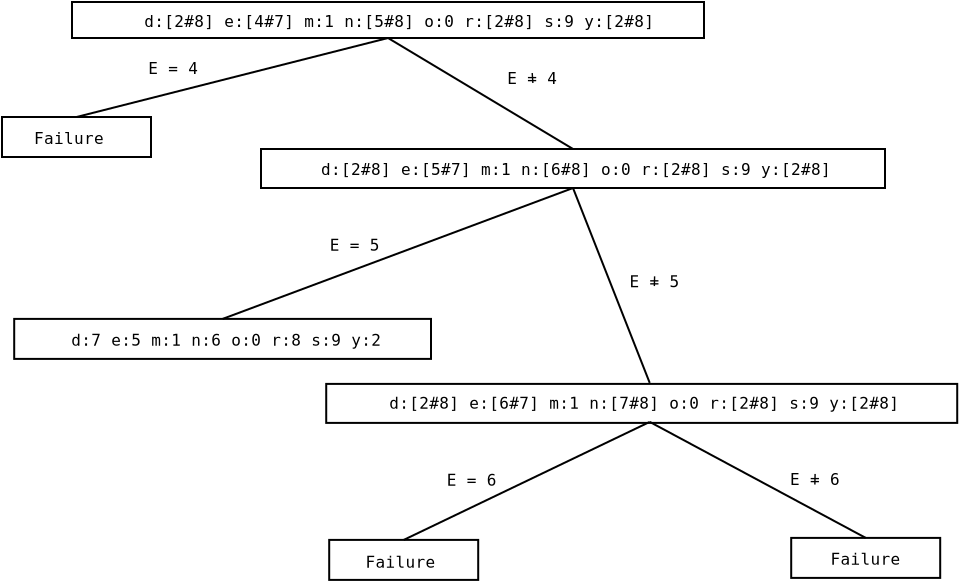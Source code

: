 <?xml version="1.0" encoding="UTF-8"?>
<dia:diagram xmlns:dia="http://www.lysator.liu.se/~alla/dia/">
  <dia:layer name="Hintergrund" visible="true">
    <dia:object type="Standard - Box" version="0" id="O0">
      <dia:attribute name="obj_pos">
        <dia:point val="5.1,1.15"/>
      </dia:attribute>
      <dia:attribute name="obj_bb">
        <dia:rectangle val="5.05,1.1;36.75,3"/>
      </dia:attribute>
      <dia:attribute name="elem_corner">
        <dia:point val="5.1,1.15"/>
      </dia:attribute>
      <dia:attribute name="elem_width">
        <dia:real val="31.6"/>
      </dia:attribute>
      <dia:attribute name="elem_height">
        <dia:real val="1.8"/>
      </dia:attribute>
      <dia:attribute name="show_background">
        <dia:boolean val="true"/>
      </dia:attribute>
    </dia:object>
    <dia:object type="Standard - Box" version="0" id="O1">
      <dia:attribute name="obj_pos">
        <dia:point val="14.55,8.5"/>
      </dia:attribute>
      <dia:attribute name="obj_bb">
        <dia:rectangle val="14.5,8.45;45.8,10.5"/>
      </dia:attribute>
      <dia:attribute name="elem_corner">
        <dia:point val="14.55,8.5"/>
      </dia:attribute>
      <dia:attribute name="elem_width">
        <dia:real val="31.2"/>
      </dia:attribute>
      <dia:attribute name="elem_height">
        <dia:real val="1.95"/>
      </dia:attribute>
      <dia:attribute name="show_background">
        <dia:boolean val="true"/>
      </dia:attribute>
    </dia:object>
    <dia:object type="Standard - Box" version="0" id="O2">
      <dia:attribute name="obj_pos">
        <dia:point val="17.811,20.245"/>
      </dia:attribute>
      <dia:attribute name="obj_bb">
        <dia:rectangle val="17.761,20.195;49.411,22.245"/>
      </dia:attribute>
      <dia:attribute name="elem_corner">
        <dia:point val="17.811,20.245"/>
      </dia:attribute>
      <dia:attribute name="elem_width">
        <dia:real val="31.55"/>
      </dia:attribute>
      <dia:attribute name="elem_height">
        <dia:real val="1.95"/>
      </dia:attribute>
      <dia:attribute name="show_background">
        <dia:boolean val="true"/>
      </dia:attribute>
    </dia:object>
    <dia:object type="Standard - Box" version="0" id="O3">
      <dia:attribute name="obj_pos">
        <dia:point val="1.6,6.9"/>
      </dia:attribute>
      <dia:attribute name="obj_bb">
        <dia:rectangle val="1.55,6.85;9.1,8.95"/>
      </dia:attribute>
      <dia:attribute name="elem_corner">
        <dia:point val="1.6,6.9"/>
      </dia:attribute>
      <dia:attribute name="elem_width">
        <dia:real val="7.45"/>
      </dia:attribute>
      <dia:attribute name="elem_height">
        <dia:real val="2"/>
      </dia:attribute>
      <dia:attribute name="show_background">
        <dia:boolean val="true"/>
      </dia:attribute>
    </dia:object>
    <dia:object type="Standard - Box" version="0" id="O4">
      <dia:attribute name="obj_pos">
        <dia:point val="17.96,28.045"/>
      </dia:attribute>
      <dia:attribute name="obj_bb">
        <dia:rectangle val="17.91,27.995;25.46,30.095"/>
      </dia:attribute>
      <dia:attribute name="elem_corner">
        <dia:point val="17.96,28.045"/>
      </dia:attribute>
      <dia:attribute name="elem_width">
        <dia:real val="7.45"/>
      </dia:attribute>
      <dia:attribute name="elem_height">
        <dia:real val="2"/>
      </dia:attribute>
      <dia:attribute name="show_background">
        <dia:boolean val="true"/>
      </dia:attribute>
    </dia:object>
    <dia:object type="Standard - Box" version="0" id="O5">
      <dia:attribute name="obj_pos">
        <dia:point val="41.06,27.945"/>
      </dia:attribute>
      <dia:attribute name="obj_bb">
        <dia:rectangle val="41.01,27.895;48.56,29.995"/>
      </dia:attribute>
      <dia:attribute name="elem_corner">
        <dia:point val="41.06,27.945"/>
      </dia:attribute>
      <dia:attribute name="elem_width">
        <dia:real val="7.45"/>
      </dia:attribute>
      <dia:attribute name="elem_height">
        <dia:real val="2"/>
      </dia:attribute>
      <dia:attribute name="show_background">
        <dia:boolean val="true"/>
      </dia:attribute>
    </dia:object>
    <dia:object type="Standard - Box" version="0" id="O6">
      <dia:attribute name="obj_pos">
        <dia:point val="2.21,16.995"/>
      </dia:attribute>
      <dia:attribute name="obj_bb">
        <dia:rectangle val="2.16,16.945;23.1,19.045"/>
      </dia:attribute>
      <dia:attribute name="elem_corner">
        <dia:point val="2.21,16.995"/>
      </dia:attribute>
      <dia:attribute name="elem_width">
        <dia:real val="20.84"/>
      </dia:attribute>
      <dia:attribute name="elem_height">
        <dia:real val="2"/>
      </dia:attribute>
      <dia:attribute name="show_background">
        <dia:boolean val="true"/>
      </dia:attribute>
    </dia:object>
    <dia:object type="Standard - Text" version="0" id="O7">
      <dia:attribute name="obj_pos">
        <dia:point val="21,2.4"/>
      </dia:attribute>
      <dia:attribute name="obj_bb">
        <dia:rectangle val="5.707,1.606;36.343,2.756"/>
      </dia:attribute>
      <dia:attribute name="text">
        <dia:composite type="text">
          <dia:attribute name="string">
            <dia:string>#d:[2#8] e:[4#7] m:1 n:[5#8] o:0 r:[2#8] s:9 y:[2#8]#</dia:string>
          </dia:attribute>
          <dia:attribute name="font">
            <dia:font name="Courier"/>
          </dia:attribute>
          <dia:attribute name="height">
            <dia:real val="1"/>
          </dia:attribute>
          <dia:attribute name="pos">
            <dia:point val="21,2.4"/>
          </dia:attribute>
          <dia:attribute name="color">
            <dia:color val="#000000"/>
          </dia:attribute>
          <dia:attribute name="alignment">
            <dia:enum val="1"/>
          </dia:attribute>
        </dia:composite>
      </dia:attribute>
    </dia:object>
    <dia:object type="Standard - Text" version="0" id="O8">
      <dia:attribute name="obj_pos">
        <dia:point val="30.3,9.8"/>
      </dia:attribute>
      <dia:attribute name="obj_bb">
        <dia:rectangle val="15.007,9.006;45.643,10.156"/>
      </dia:attribute>
      <dia:attribute name="text">
        <dia:composite type="text">
          <dia:attribute name="string">
            <dia:string>#d:[2#8] e:[5#7] m:1 n:[6#8] o:0 r:[2#8] s:9 y:[2#8]#</dia:string>
          </dia:attribute>
          <dia:attribute name="font">
            <dia:font name="Courier"/>
          </dia:attribute>
          <dia:attribute name="height">
            <dia:real val="1"/>
          </dia:attribute>
          <dia:attribute name="pos">
            <dia:point val="30.3,9.8"/>
          </dia:attribute>
          <dia:attribute name="color">
            <dia:color val="#000000"/>
          </dia:attribute>
          <dia:attribute name="alignment">
            <dia:enum val="1"/>
          </dia:attribute>
        </dia:composite>
      </dia:attribute>
    </dia:object>
    <dia:object type="Standard - Text" version="0" id="O9">
      <dia:attribute name="obj_pos">
        <dia:point val="11.75,18.45"/>
      </dia:attribute>
      <dia:attribute name="obj_bb">
        <dia:rectangle val="11.75,17.855;11.75,18.655"/>
      </dia:attribute>
      <dia:attribute name="text">
        <dia:composite type="text">
          <dia:attribute name="string">
            <dia:string>##</dia:string>
          </dia:attribute>
          <dia:attribute name="font">
            <dia:font name="Courier"/>
          </dia:attribute>
          <dia:attribute name="height">
            <dia:real val="0.8"/>
          </dia:attribute>
          <dia:attribute name="pos">
            <dia:point val="11.75,18.45"/>
          </dia:attribute>
          <dia:attribute name="color">
            <dia:color val="#000000"/>
          </dia:attribute>
          <dia:attribute name="alignment">
            <dia:enum val="1"/>
          </dia:attribute>
        </dia:composite>
      </dia:attribute>
    </dia:object>
    <dia:object type="Standard - Text" version="0" id="O10">
      <dia:attribute name="obj_pos">
        <dia:point val="4.95,8.25"/>
      </dia:attribute>
      <dia:attribute name="obj_bb">
        <dia:rectangle val="2.851,7.456;7.099,8.606"/>
      </dia:attribute>
      <dia:attribute name="text">
        <dia:composite type="text">
          <dia:attribute name="string">
            <dia:string>#Failure#</dia:string>
          </dia:attribute>
          <dia:attribute name="font">
            <dia:font name="Courier"/>
          </dia:attribute>
          <dia:attribute name="height">
            <dia:real val="1"/>
          </dia:attribute>
          <dia:attribute name="pos">
            <dia:point val="4.95,8.25"/>
          </dia:attribute>
          <dia:attribute name="color">
            <dia:color val="#000000"/>
          </dia:attribute>
          <dia:attribute name="alignment">
            <dia:enum val="1"/>
          </dia:attribute>
        </dia:composite>
      </dia:attribute>
    </dia:object>
    <dia:object type="Standard - Text" version="0" id="O11">
      <dia:attribute name="obj_pos">
        <dia:point val="21.524,29.439"/>
      </dia:attribute>
      <dia:attribute name="obj_bb">
        <dia:rectangle val="19.425,28.695;23.623,29.695"/>
      </dia:attribute>
      <dia:attribute name="text">
        <dia:composite type="text">
          <dia:attribute name="string">
            <dia:string>#Failure#</dia:string>
          </dia:attribute>
          <dia:attribute name="font">
            <dia:font name="Courier"/>
          </dia:attribute>
          <dia:attribute name="height">
            <dia:real val="1"/>
          </dia:attribute>
          <dia:attribute name="pos">
            <dia:point val="21.524,29.439"/>
          </dia:attribute>
          <dia:attribute name="color">
            <dia:color val="#000000"/>
          </dia:attribute>
          <dia:attribute name="alignment">
            <dia:enum val="1"/>
          </dia:attribute>
        </dia:composite>
      </dia:attribute>
    </dia:object>
    <dia:object type="Standard - Text" version="0" id="O12">
      <dia:attribute name="obj_pos">
        <dia:point val="44.774,29.289"/>
      </dia:attribute>
      <dia:attribute name="obj_bb">
        <dia:rectangle val="42.675,28.545;46.873,29.545"/>
      </dia:attribute>
      <dia:attribute name="text">
        <dia:composite type="text">
          <dia:attribute name="string">
            <dia:string>#Failure#</dia:string>
          </dia:attribute>
          <dia:attribute name="font">
            <dia:font name="Courier"/>
          </dia:attribute>
          <dia:attribute name="height">
            <dia:real val="1"/>
          </dia:attribute>
          <dia:attribute name="pos">
            <dia:point val="44.774,29.289"/>
          </dia:attribute>
          <dia:attribute name="color">
            <dia:color val="#000000"/>
          </dia:attribute>
          <dia:attribute name="alignment">
            <dia:enum val="1"/>
          </dia:attribute>
        </dia:composite>
      </dia:attribute>
    </dia:object>
    <dia:object type="Standard - Text" version="0" id="O13">
      <dia:attribute name="obj_pos">
        <dia:point val="12.818,18.339"/>
      </dia:attribute>
      <dia:attribute name="obj_bb">
        <dia:rectangle val="3.522,17.545;22.164,18.695"/>
      </dia:attribute>
      <dia:attribute name="text">
        <dia:composite type="text">
          <dia:attribute name="string">
            <dia:string>#d:7 e:5 m:1 n:6 o:0 r:8 s:9 y:2#</dia:string>
          </dia:attribute>
          <dia:attribute name="font">
            <dia:font name="Courier"/>
          </dia:attribute>
          <dia:attribute name="height">
            <dia:real val="1"/>
          </dia:attribute>
          <dia:attribute name="pos">
            <dia:point val="12.818,18.339"/>
          </dia:attribute>
          <dia:attribute name="color">
            <dia:color val="#000000"/>
          </dia:attribute>
          <dia:attribute name="alignment">
            <dia:enum val="1"/>
          </dia:attribute>
        </dia:composite>
      </dia:attribute>
    </dia:object>
    <dia:object type="Standard - Text" version="0" id="O14">
      <dia:attribute name="obj_pos">
        <dia:point val="33.718,21.489"/>
      </dia:attribute>
      <dia:attribute name="obj_bb">
        <dia:rectangle val="18.425,20.695;49.061,21.845"/>
      </dia:attribute>
      <dia:attribute name="text">
        <dia:composite type="text">
          <dia:attribute name="string">
            <dia:string>#d:[2#8] e:[6#7] m:1 n:[7#8] o:0 r:[2#8] s:9 y:[2#8]#</dia:string>
          </dia:attribute>
          <dia:attribute name="font">
            <dia:font name="Courier"/>
          </dia:attribute>
          <dia:attribute name="height">
            <dia:real val="1"/>
          </dia:attribute>
          <dia:attribute name="pos">
            <dia:point val="33.718,21.489"/>
          </dia:attribute>
          <dia:attribute name="color">
            <dia:color val="#000000"/>
          </dia:attribute>
          <dia:attribute name="alignment">
            <dia:enum val="1"/>
          </dia:attribute>
        </dia:composite>
      </dia:attribute>
    </dia:object>
    <dia:object type="Standard - Line" version="0" id="O15">
      <dia:attribute name="obj_pos">
        <dia:point val="20.9,2.95"/>
      </dia:attribute>
      <dia:attribute name="obj_bb">
        <dia:rectangle val="5.264,2.889;20.961,6.961"/>
      </dia:attribute>
      <dia:attribute name="conn_endpoints">
        <dia:point val="20.9,2.95"/>
        <dia:point val="5.325,6.9"/>
      </dia:attribute>
      <dia:attribute name="numcp">
        <dia:int val="1"/>
      </dia:attribute>
      <dia:connections>
        <dia:connection handle="0" to="O0" connection="6"/>
        <dia:connection handle="1" to="O3" connection="1"/>
      </dia:connections>
    </dia:object>
    <dia:object type="Standard - Line" version="0" id="O16">
      <dia:attribute name="obj_pos">
        <dia:point val="30.15,10.45"/>
      </dia:attribute>
      <dia:attribute name="obj_bb">
        <dia:rectangle val="12.566,10.386;30.214,17.059"/>
      </dia:attribute>
      <dia:attribute name="conn_endpoints">
        <dia:point val="30.15,10.45"/>
        <dia:point val="12.63,16.995"/>
      </dia:attribute>
      <dia:attribute name="numcp">
        <dia:int val="1"/>
      </dia:attribute>
      <dia:connections>
        <dia:connection handle="0" to="O1" connection="6"/>
        <dia:connection handle="1" to="O6" connection="1"/>
      </dia:connections>
    </dia:object>
    <dia:object type="Standard - Line" version="0" id="O17">
      <dia:attribute name="obj_pos">
        <dia:point val="33.986,22.145"/>
      </dia:attribute>
      <dia:attribute name="obj_bb">
        <dia:rectangle val="21.618,22.078;34.053,28.112"/>
      </dia:attribute>
      <dia:attribute name="conn_endpoints">
        <dia:point val="33.986,22.145"/>
        <dia:point val="21.685,28.045"/>
      </dia:attribute>
      <dia:attribute name="numcp">
        <dia:int val="1"/>
      </dia:attribute>
      <dia:connections>
        <dia:connection handle="1" to="O4" connection="1"/>
      </dia:connections>
    </dia:object>
    <dia:object type="Standard - Line" version="0" id="O18">
      <dia:attribute name="obj_pos">
        <dia:point val="30.15,8.5"/>
      </dia:attribute>
      <dia:attribute name="obj_bb">
        <dia:rectangle val="20.831,2.881;30.219,8.569"/>
      </dia:attribute>
      <dia:attribute name="conn_endpoints">
        <dia:point val="30.15,8.5"/>
        <dia:point val="20.9,2.95"/>
      </dia:attribute>
      <dia:attribute name="numcp">
        <dia:int val="1"/>
      </dia:attribute>
      <dia:connections>
        <dia:connection handle="0" to="O1" connection="1"/>
        <dia:connection handle="1" to="O0" connection="6"/>
      </dia:connections>
    </dia:object>
    <dia:object type="Standard - Line" version="0" id="O19">
      <dia:attribute name="obj_pos">
        <dia:point val="33.986,20.195"/>
      </dia:attribute>
      <dia:attribute name="obj_bb">
        <dia:rectangle val="30.085,10.385;34.051,20.26"/>
      </dia:attribute>
      <dia:attribute name="conn_endpoints">
        <dia:point val="33.986,20.195"/>
        <dia:point val="30.15,10.45"/>
      </dia:attribute>
      <dia:attribute name="numcp">
        <dia:int val="1"/>
      </dia:attribute>
      <dia:connections>
        <dia:connection handle="1" to="O1" connection="6"/>
      </dia:connections>
    </dia:object>
    <dia:object type="Standard - Line" version="0" id="O20">
      <dia:attribute name="obj_pos">
        <dia:point val="44.785,27.945"/>
      </dia:attribute>
      <dia:attribute name="obj_bb">
        <dia:rectangle val="33.918,22.077;44.853,28.013"/>
      </dia:attribute>
      <dia:attribute name="conn_endpoints">
        <dia:point val="44.785,27.945"/>
        <dia:point val="33.986,22.145"/>
      </dia:attribute>
      <dia:attribute name="numcp">
        <dia:int val="1"/>
      </dia:attribute>
      <dia:connections>
        <dia:connection handle="0" to="O5" connection="1"/>
      </dia:connections>
    </dia:object>
    <dia:object type="Standard - Text" version="0" id="O21">
      <dia:attribute name="obj_pos">
        <dia:point val="10.161,4.75"/>
      </dia:attribute>
      <dia:attribute name="obj_bb">
        <dia:rectangle val="8.662,3.956;11.71,5.106"/>
      </dia:attribute>
      <dia:attribute name="text">
        <dia:composite type="text">
          <dia:attribute name="string">
            <dia:string>#E = 4#</dia:string>
          </dia:attribute>
          <dia:attribute name="font">
            <dia:font name="Courier"/>
          </dia:attribute>
          <dia:attribute name="height">
            <dia:real val="1"/>
          </dia:attribute>
          <dia:attribute name="pos">
            <dia:point val="10.161,4.75"/>
          </dia:attribute>
          <dia:attribute name="color">
            <dia:color val="#000000"/>
          </dia:attribute>
          <dia:attribute name="alignment">
            <dia:enum val="1"/>
          </dia:attribute>
        </dia:composite>
      </dia:attribute>
    </dia:object>
    <dia:object type="Standard - Text" version="0" id="O22">
      <dia:attribute name="obj_pos">
        <dia:point val="19.235,13.589"/>
      </dia:attribute>
      <dia:attribute name="obj_bb">
        <dia:rectangle val="17.736,12.795;20.785,13.945"/>
      </dia:attribute>
      <dia:attribute name="text">
        <dia:composite type="text">
          <dia:attribute name="string">
            <dia:string>#E = 5#</dia:string>
          </dia:attribute>
          <dia:attribute name="font">
            <dia:font name="Courier"/>
          </dia:attribute>
          <dia:attribute name="height">
            <dia:real val="1"/>
          </dia:attribute>
          <dia:attribute name="pos">
            <dia:point val="19.235,13.589"/>
          </dia:attribute>
          <dia:attribute name="color">
            <dia:color val="#000000"/>
          </dia:attribute>
          <dia:attribute name="alignment">
            <dia:enum val="1"/>
          </dia:attribute>
        </dia:composite>
      </dia:attribute>
    </dia:object>
    <dia:object type="Standard - Text" version="0" id="O23">
      <dia:attribute name="obj_pos">
        <dia:point val="25.085,25.339"/>
      </dia:attribute>
      <dia:attribute name="obj_bb">
        <dia:rectangle val="23.586,24.545;26.634,25.695"/>
      </dia:attribute>
      <dia:attribute name="text">
        <dia:composite type="text">
          <dia:attribute name="string">
            <dia:string>#E = 6#</dia:string>
          </dia:attribute>
          <dia:attribute name="font">
            <dia:font name="Courier"/>
          </dia:attribute>
          <dia:attribute name="height">
            <dia:real val="1"/>
          </dia:attribute>
          <dia:attribute name="pos">
            <dia:point val="25.085,25.339"/>
          </dia:attribute>
          <dia:attribute name="color">
            <dia:color val="#000000"/>
          </dia:attribute>
          <dia:attribute name="alignment">
            <dia:enum val="1"/>
          </dia:attribute>
        </dia:composite>
      </dia:attribute>
    </dia:object>
    <dia:object type="Standard - Text" version="0" id="O24">
      <dia:attribute name="obj_pos">
        <dia:point val="28.111,5.25"/>
      </dia:attribute>
      <dia:attribute name="obj_bb">
        <dia:rectangle val="26.612,4.456;29.66,5.606"/>
      </dia:attribute>
      <dia:attribute name="text">
        <dia:composite type="text">
          <dia:attribute name="string">
            <dia:string>#E = 4#</dia:string>
          </dia:attribute>
          <dia:attribute name="font">
            <dia:font name="Courier"/>
          </dia:attribute>
          <dia:attribute name="height">
            <dia:real val="1"/>
          </dia:attribute>
          <dia:attribute name="pos">
            <dia:point val="28.111,5.25"/>
          </dia:attribute>
          <dia:attribute name="color">
            <dia:color val="#000000"/>
          </dia:attribute>
          <dia:attribute name="alignment">
            <dia:enum val="1"/>
          </dia:attribute>
        </dia:composite>
      </dia:attribute>
    </dia:object>
    <dia:object type="Standard - Line" version="0" id="O25">
      <dia:attribute name="obj_pos">
        <dia:point val="28.111,4.7"/>
      </dia:attribute>
      <dia:attribute name="obj_bb">
        <dia:rectangle val="28.074,4.663;28.18,5.237"/>
      </dia:attribute>
      <dia:attribute name="conn_endpoints">
        <dia:point val="28.111,4.7"/>
        <dia:point val="28.143,5.2"/>
      </dia:attribute>
      <dia:attribute name="numcp">
        <dia:int val="1"/>
      </dia:attribute>
      <dia:attribute name="line_width">
        <dia:real val="0.07"/>
      </dia:attribute>
    </dia:object>
    <dia:object type="Standard - Text" version="0" id="O26">
      <dia:attribute name="obj_pos">
        <dia:point val="34.23,15.416"/>
      </dia:attribute>
      <dia:attribute name="obj_bb">
        <dia:rectangle val="32.73,14.623;35.779,15.773"/>
      </dia:attribute>
      <dia:attribute name="text">
        <dia:composite type="text">
          <dia:attribute name="string">
            <dia:string>#E = 5#</dia:string>
          </dia:attribute>
          <dia:attribute name="font">
            <dia:font name="Courier"/>
          </dia:attribute>
          <dia:attribute name="height">
            <dia:real val="1"/>
          </dia:attribute>
          <dia:attribute name="pos">
            <dia:point val="34.23,15.416"/>
          </dia:attribute>
          <dia:attribute name="color">
            <dia:color val="#000000"/>
          </dia:attribute>
          <dia:attribute name="alignment">
            <dia:enum val="1"/>
          </dia:attribute>
        </dia:composite>
      </dia:attribute>
    </dia:object>
    <dia:object type="Standard - Line" version="0" id="O27">
      <dia:attribute name="obj_pos">
        <dia:point val="34.23,14.867"/>
      </dia:attribute>
      <dia:attribute name="obj_bb">
        <dia:rectangle val="34.182,14.831;34.265,15.389"/>
      </dia:attribute>
      <dia:attribute name="conn_endpoints">
        <dia:point val="34.23,14.867"/>
        <dia:point val="34.218,15.353"/>
      </dia:attribute>
      <dia:attribute name="numcp">
        <dia:int val="1"/>
      </dia:attribute>
      <dia:attribute name="line_width">
        <dia:real val="0.07"/>
      </dia:attribute>
    </dia:object>
    <dia:object type="Standard - Text" version="0" id="O28">
      <dia:attribute name="obj_pos">
        <dia:point val="42.255,25.297"/>
      </dia:attribute>
      <dia:attribute name="obj_bb">
        <dia:rectangle val="40.755,24.503;43.804,25.652"/>
      </dia:attribute>
      <dia:attribute name="text">
        <dia:composite type="text">
          <dia:attribute name="string">
            <dia:string>#E = 6#</dia:string>
          </dia:attribute>
          <dia:attribute name="font">
            <dia:font name="Courier"/>
          </dia:attribute>
          <dia:attribute name="height">
            <dia:real val="1"/>
          </dia:attribute>
          <dia:attribute name="pos">
            <dia:point val="42.255,25.297"/>
          </dia:attribute>
          <dia:attribute name="color">
            <dia:color val="#000000"/>
          </dia:attribute>
          <dia:attribute name="alignment">
            <dia:enum val="1"/>
          </dia:attribute>
        </dia:composite>
      </dia:attribute>
    </dia:object>
    <dia:object type="Standard - Line" version="0" id="O29">
      <dia:attribute name="obj_pos">
        <dia:point val="42.255,24.747"/>
      </dia:attribute>
      <dia:attribute name="obj_bb">
        <dia:rectangle val="42.207,24.711;42.29,25.314"/>
      </dia:attribute>
      <dia:attribute name="conn_endpoints">
        <dia:point val="42.255,24.747"/>
        <dia:point val="42.243,25.278"/>
      </dia:attribute>
      <dia:attribute name="numcp">
        <dia:int val="1"/>
      </dia:attribute>
      <dia:attribute name="line_width">
        <dia:real val="0.07"/>
      </dia:attribute>
    </dia:object>
  </dia:layer>
</dia:diagram>
